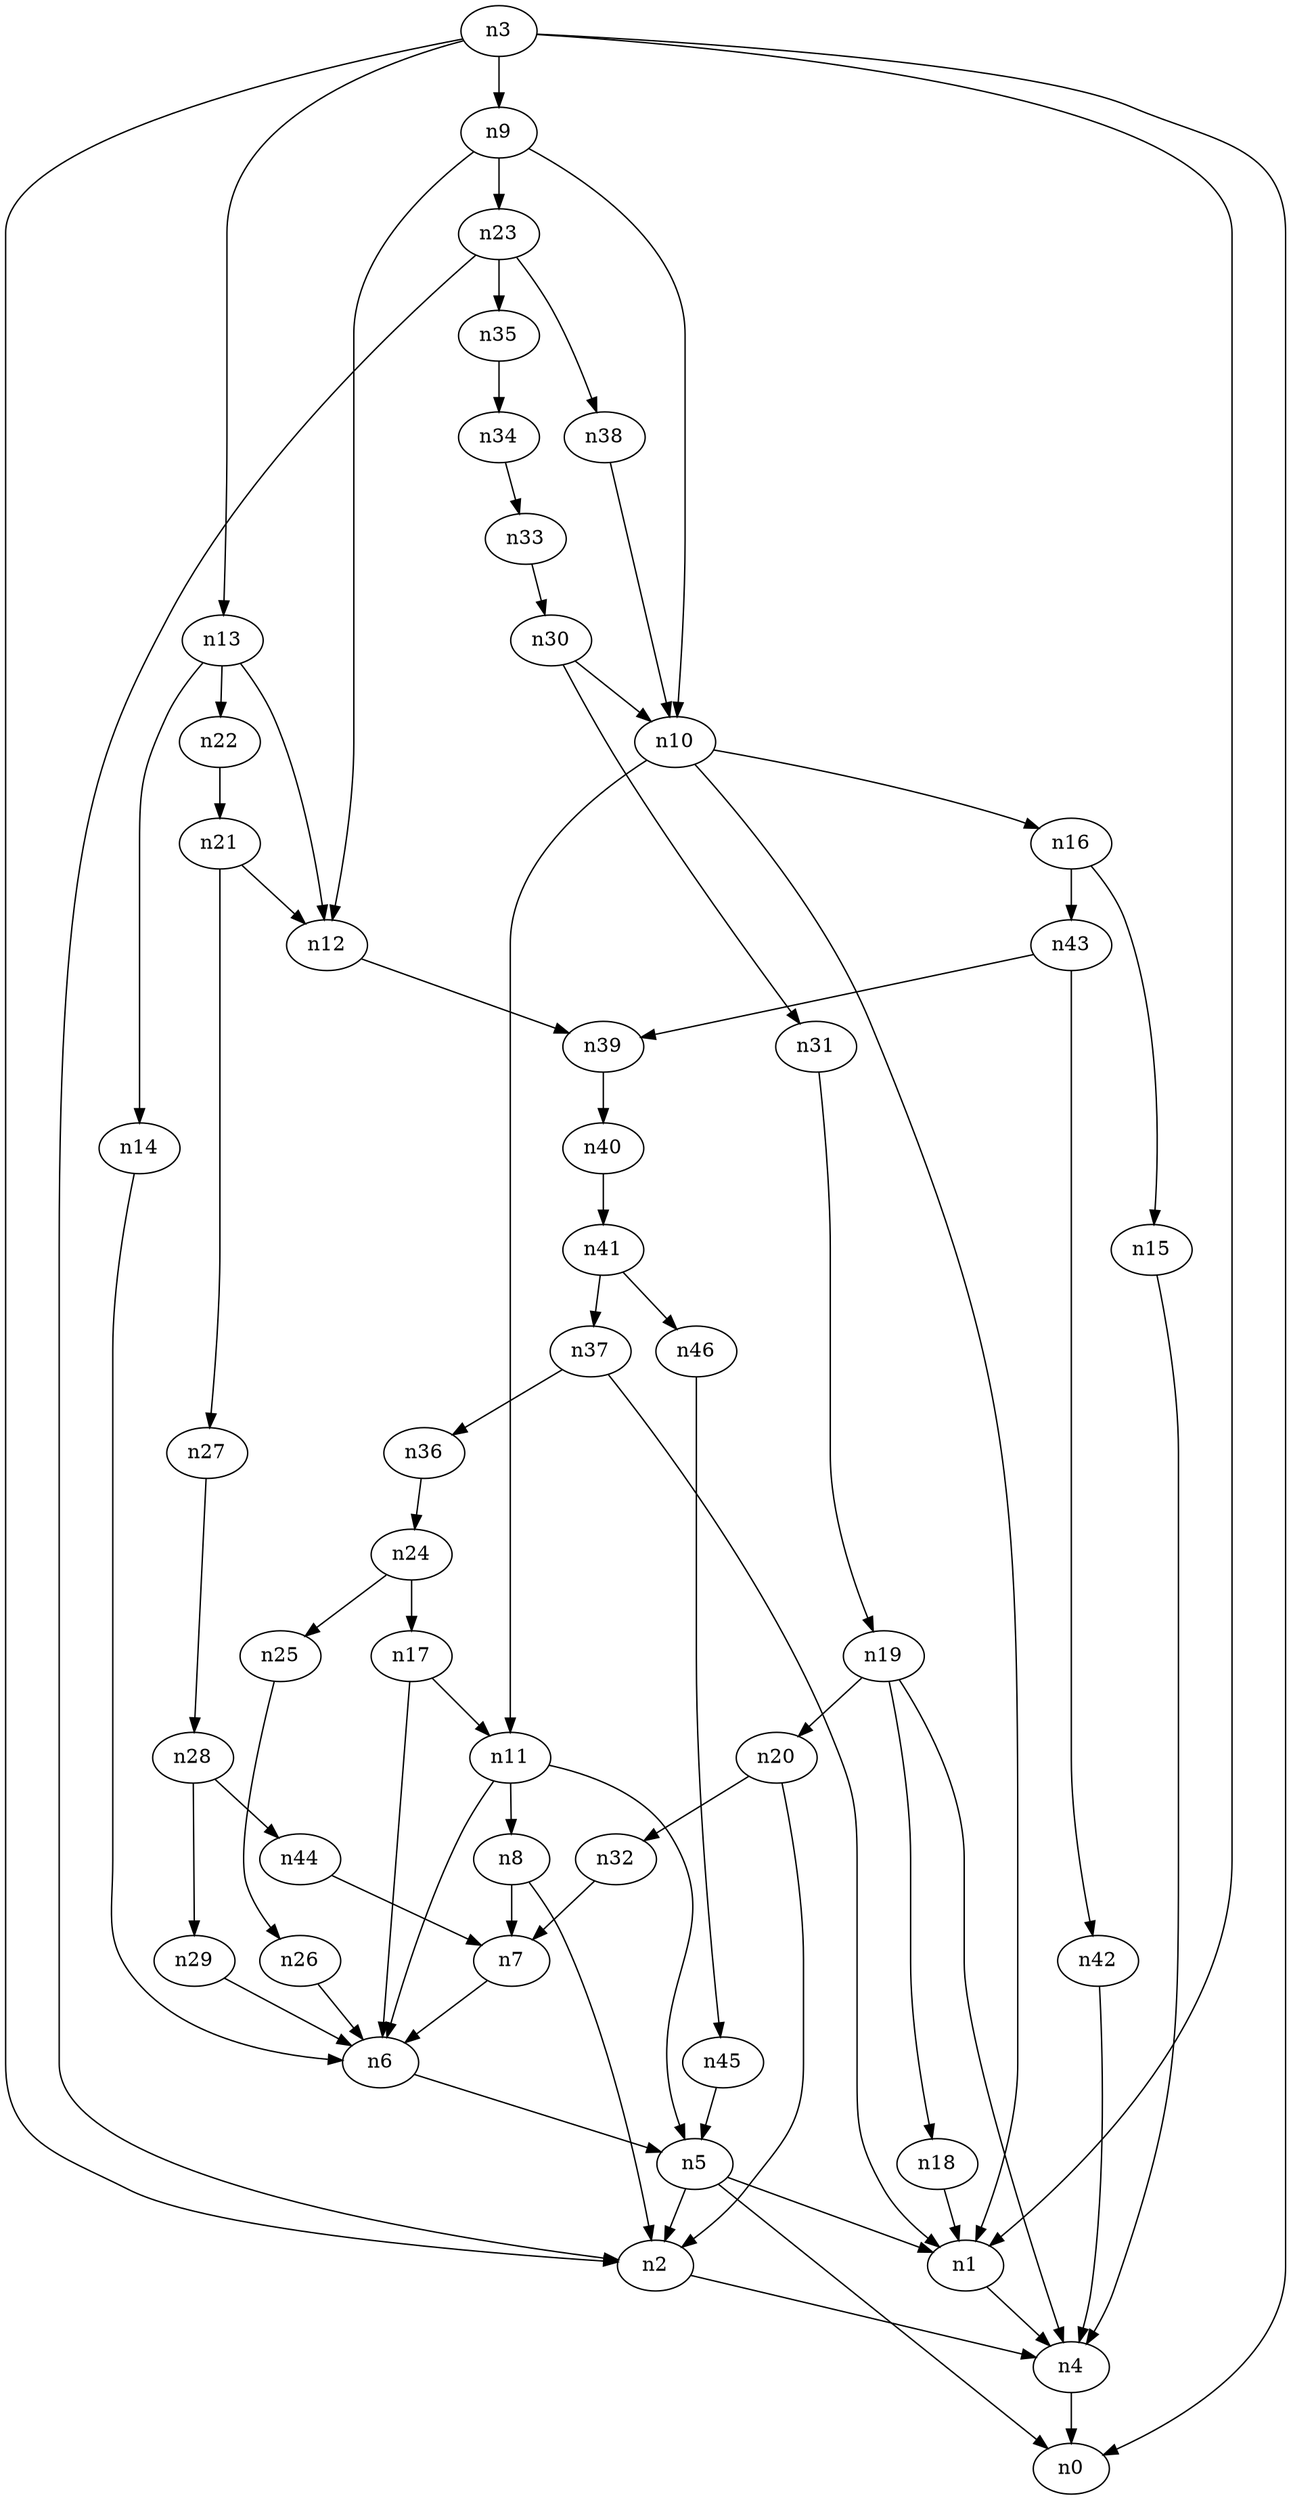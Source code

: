 digraph G {
	n1 -> n4	 [_graphml_id=e4];
	n2 -> n4	 [_graphml_id=e7];
	n3 -> n0	 [_graphml_id=e0];
	n3 -> n1	 [_graphml_id=e3];
	n3 -> n2	 [_graphml_id=e6];
	n3 -> n9	 [_graphml_id=e13];
	n3 -> n13	 [_graphml_id=e51];
	n4 -> n0	 [_graphml_id=e1];
	n5 -> n0	 [_graphml_id=e2];
	n5 -> n1	 [_graphml_id=e5];
	n5 -> n2	 [_graphml_id=e8];
	n6 -> n5	 [_graphml_id=e9];
	n7 -> n6	 [_graphml_id=e10];
	n8 -> n2	 [_graphml_id=e12];
	n8 -> n7	 [_graphml_id=e11];
	n9 -> n10	 [_graphml_id=e14];
	n9 -> n12	 [_graphml_id=e19];
	n9 -> n23	 [_graphml_id=e35];
	n10 -> n1	 [_graphml_id=e15];
	n10 -> n11	 [_graphml_id=e37];
	n10 -> n16	 [_graphml_id=e25];
	n11 -> n5	 [_graphml_id=e17];
	n11 -> n6	 [_graphml_id=e18];
	n11 -> n8	 [_graphml_id=e16];
	n12 -> n39	 [_graphml_id=e62];
	n13 -> n12	 [_graphml_id=e20];
	n13 -> n14	 [_graphml_id=e21];
	n13 -> n22	 [_graphml_id=e34];
	n14 -> n6	 [_graphml_id=e22];
	n15 -> n4	 [_graphml_id=e23];
	n16 -> n15	 [_graphml_id=e24];
	n16 -> n43	 [_graphml_id=e71];
	n17 -> n6	 [_graphml_id=e27];
	n17 -> n11	 [_graphml_id=e26];
	n18 -> n1	 [_graphml_id=e28];
	n19 -> n4	 [_graphml_id=e61];
	n19 -> n18	 [_graphml_id=e29];
	n19 -> n20	 [_graphml_id=e30];
	n20 -> n2	 [_graphml_id=e31];
	n20 -> n32	 [_graphml_id=e50];
	n21 -> n12	 [_graphml_id=e32];
	n21 -> n27	 [_graphml_id=e42];
	n22 -> n21	 [_graphml_id=e33];
	n23 -> n2	 [_graphml_id=e36];
	n23 -> n35	 [_graphml_id=e55];
	n23 -> n38	 [_graphml_id=e59];
	n24 -> n17	 [_graphml_id=e38];
	n24 -> n25	 [_graphml_id=e39];
	n25 -> n26	 [_graphml_id=e40];
	n26 -> n6	 [_graphml_id=e41];
	n27 -> n28	 [_graphml_id=e43];
	n28 -> n29	 [_graphml_id=e44];
	n28 -> n44	 [_graphml_id=e70];
	n29 -> n6	 [_graphml_id=e45];
	n30 -> n10	 [_graphml_id=e46];
	n30 -> n31	 [_graphml_id=e47];
	n31 -> n19	 [_graphml_id=e48];
	n32 -> n7	 [_graphml_id=e49];
	n33 -> n30	 [_graphml_id=e52];
	n34 -> n33	 [_graphml_id=e53];
	n35 -> n34	 [_graphml_id=e54];
	n36 -> n24	 [_graphml_id=e56];
	n37 -> n1	 [_graphml_id=e58];
	n37 -> n36	 [_graphml_id=e57];
	n38 -> n10	 [_graphml_id=e60];
	n39 -> n40	 [_graphml_id=e63];
	n40 -> n41	 [_graphml_id=e64];
	n41 -> n37	 [_graphml_id=e65];
	n41 -> n46	 [_graphml_id=e74];
	n42 -> n4	 [_graphml_id=e66];
	n43 -> n39	 [_graphml_id=e68];
	n43 -> n42	 [_graphml_id=e67];
	n44 -> n7	 [_graphml_id=e69];
	n45 -> n5	 [_graphml_id=e72];
	n46 -> n45	 [_graphml_id=e73];
}
